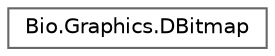 digraph "Graphical Class Hierarchy"
{
 // LATEX_PDF_SIZE
  bgcolor="transparent";
  edge [fontname=Helvetica,fontsize=10,labelfontname=Helvetica,labelfontsize=10];
  node [fontname=Helvetica,fontsize=10,shape=box,height=0.2,width=0.4];
  rankdir="LR";
  Node0 [label="Bio.Graphics.DBitmap",height=0.2,width=0.4,color="grey40", fillcolor="white", style="filled",URL="$class_bio_1_1_graphics_1_1_d_bitmap.html",tooltip=" "];
}
